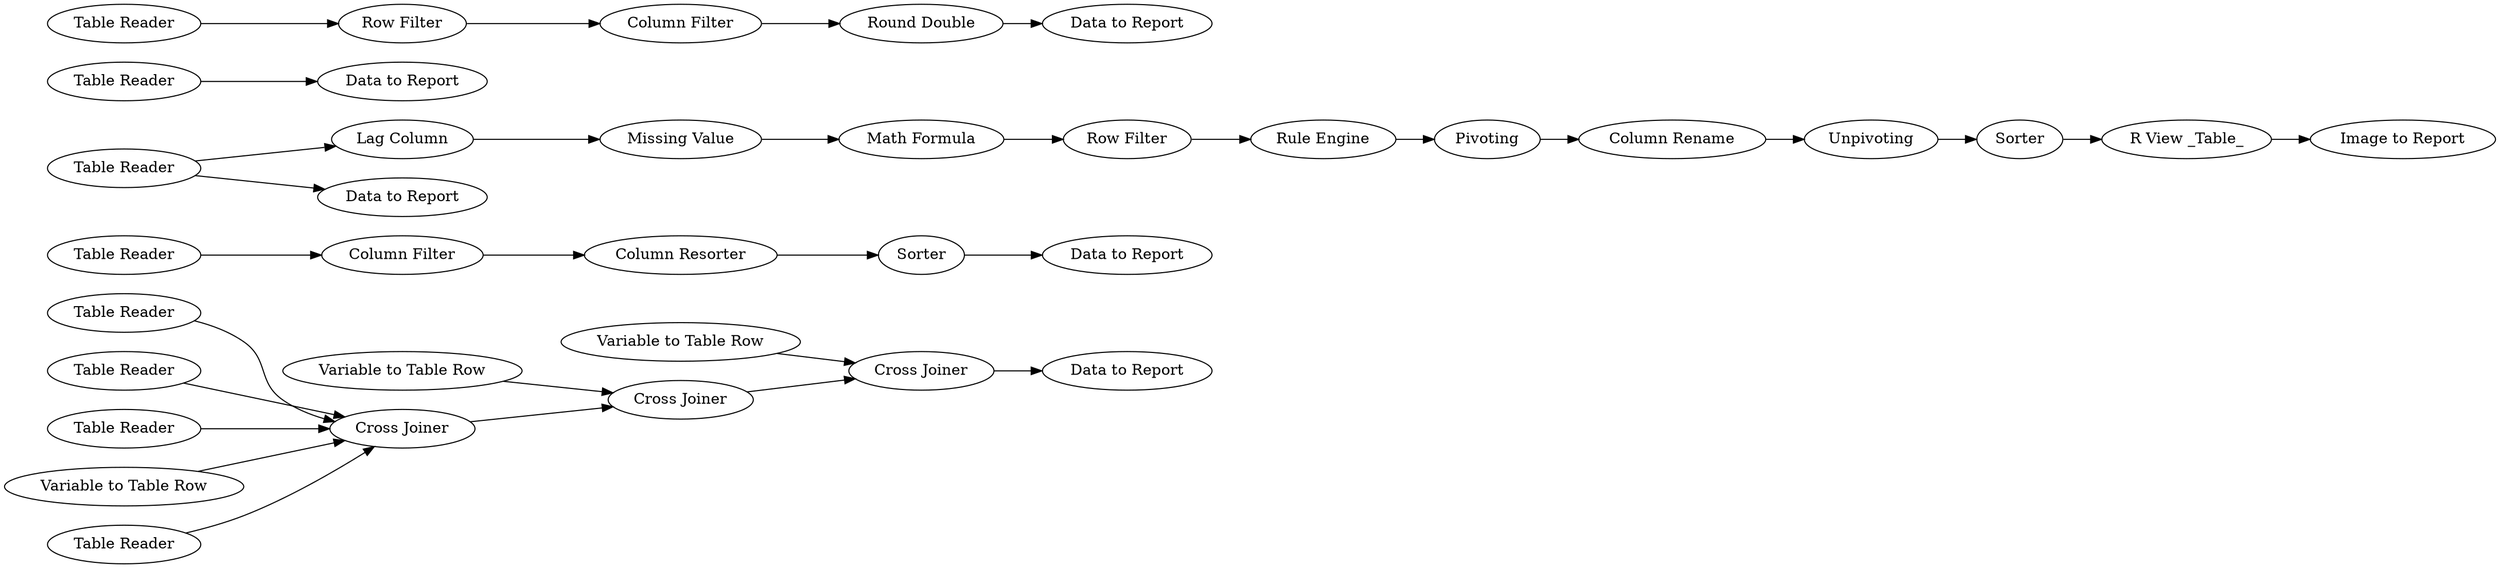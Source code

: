 digraph {
	"-6082112664363213338_130" [label="Cross Joiner"]
	"-7997611078186816017_106" [label="Table Reader"]
	"-6082112664363213338_131" [label="Cross Joiner"]
	"-2015270699930883164_142" [label="Lag Column"]
	"2639248100896778597_124" [label=Sorter]
	"-7997611078186816017_138" [label="Data to Report"]
	"2639248100896778597_119" [label="Column Filter"]
	"-7997611078186816017_107" [label="Table Reader"]
	"-7997611078186816017_116" [label="Table Reader"]
	"8101687970428171560_161" [label="Round Double"]
	"-7997611078186816017_137" [label="Data to Report"]
	"-2015270699930883164_151" [label="Rule Engine"]
	"-2015270699930883164_153" [label="Column Rename"]
	"-2015270699930883164_144" [label="Missing Value"]
	"-7997611078186816017_135" [label="Data to Report"]
	"-7997611078186816017_108" [label="Table Reader"]
	"-6082112664363213338_125" [label="Variable to Table Row"]
	"-6082112664363213338_126" [label="Variable to Table Row"]
	"-7997611078186816017_109" [label="Table Reader"]
	"-7997611078186816017_118" [label="Table Reader"]
	"8101687970428171560_127" [label="Row Filter"]
	"-6082112664363213338_122" [label="Variable to Table Row"]
	"2639248100896778597_123" [label="Column Resorter"]
	"-6082112664363213338_129" [label="Cross Joiner"]
	"-2015270699930883164_155" [label=Sorter]
	"-2015270699930883164_156" [label="R View _Table_"]
	"-7997611078186816017_158" [label="Image to Report"]
	"-2015270699930883164_157" [label="Row Filter"]
	"-7997611078186816017_105" [label="Table Reader"]
	"-2015270699930883164_143" [label="Math Formula"]
	"8101687970428171560_128" [label="Column Filter"]
	"-2015270699930883164_152" [label=Pivoting]
	"-7997611078186816017_117" [label="Table Reader"]
	"-7997611078186816017_136" [label="Data to Report"]
	"-7997611078186816017_139" [label="Data to Report"]
	"-2015270699930883164_154" [label=Unpivoting]
	"-6082112664363213338_131" -> "-7997611078186816017_136"
	"-7997611078186816017_105" -> "-2015270699930883164_142"
	"-7997611078186816017_106" -> "2639248100896778597_119"
	"-7997611078186816017_108" -> "8101687970428171560_127"
	"-2015270699930883164_155" -> "-2015270699930883164_156"
	"-7997611078186816017_116" -> "-6082112664363213338_129"
	"-7997611078186816017_118" -> "-6082112664363213338_129"
	"-2015270699930883164_153" -> "-2015270699930883164_154"
	"-2015270699930883164_152" -> "-2015270699930883164_153"
	"8101687970428171560_127" -> "8101687970428171560_128"
	"-7997611078186816017_117" -> "-6082112664363213338_129"
	"-6082112664363213338_130" -> "-6082112664363213338_131"
	"8101687970428171560_128" -> "8101687970428171560_161"
	"-2015270699930883164_157" -> "-2015270699930883164_151"
	"-6082112664363213338_129" -> "-6082112664363213338_130"
	"-7997611078186816017_105" -> "-7997611078186816017_139"
	"-2015270699930883164_143" -> "-2015270699930883164_157"
	"2639248100896778597_124" -> "-7997611078186816017_135"
	"-2015270699930883164_156" -> "-7997611078186816017_158"
	"-2015270699930883164_144" -> "-2015270699930883164_143"
	"-7997611078186816017_107" -> "-6082112664363213338_129"
	"-2015270699930883164_151" -> "-2015270699930883164_152"
	"2639248100896778597_119" -> "2639248100896778597_123"
	"-7997611078186816017_109" -> "-7997611078186816017_138"
	"-6082112664363213338_122" -> "-6082112664363213338_129"
	"-6082112664363213338_126" -> "-6082112664363213338_131"
	"-2015270699930883164_142" -> "-2015270699930883164_144"
	"-6082112664363213338_125" -> "-6082112664363213338_130"
	"-2015270699930883164_154" -> "-2015270699930883164_155"
	"2639248100896778597_123" -> "2639248100896778597_124"
	"8101687970428171560_161" -> "-7997611078186816017_137"
	rankdir=LR
}
